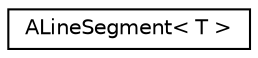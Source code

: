 digraph "Graphical Class Hierarchy"
{
 // LATEX_PDF_SIZE
  edge [fontname="Helvetica",fontsize="10",labelfontname="Helvetica",labelfontsize="10"];
  node [fontname="Helvetica",fontsize="10",shape=record];
  rankdir="LR";
  Node0 [label="ALineSegment\< T \>",height=0.2,width=0.4,color="black", fillcolor="white", style="filled",URL="$structALineSegment.html",tooltip="2D line segment."];
}
